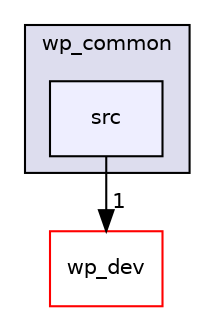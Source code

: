 digraph "src" {
  bgcolor=transparent;
  compound=true
  node [ fontsize="10", fontname="Helvetica"];
  edge [ labelfontsize="10", labelfontname="Helvetica"];
  subgraph clusterdir_28711c213e476afb71f97a322fc62cbb {
    graph [ bgcolor="#ddddee", pencolor="black", label="wp_common" fontname="Helvetica", fontsize="10", URL="dir_28711c213e476afb71f97a322fc62cbb.html"]
  dir_750e2ce51e3e048558b10ac72946236a [shape=box, label="src", style="filled", fillcolor="#eeeeff", pencolor="black", URL="dir_750e2ce51e3e048558b10ac72946236a.html"];
  }
  dir_9302ac7e3aa509d61fd690b87f2b61b2 [shape=box label="wp_dev" color="red" URL="dir_9302ac7e3aa509d61fd690b87f2b61b2.html"];
  dir_750e2ce51e3e048558b10ac72946236a->dir_9302ac7e3aa509d61fd690b87f2b61b2 [headlabel="1", labeldistance=1.5 headhref="dir_000008_000012.html"];
}
